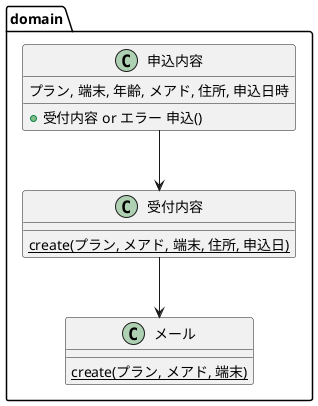 @startuml

package domain {
  class 申込内容 {
    プラン, 端末, 年齢, メアド, 住所, 申込日時
    + 受付内容 or エラー 申込()
  }

  class 受付内容 {
    {static} create(プラン, メアド, 端末, 住所, 申込日)
  }

  受付内容 --> メール

  class メール {
    {static} create(プラン, メアド, 端末)
  }

  申込内容 -d-> 受付内容
}

@enduml
